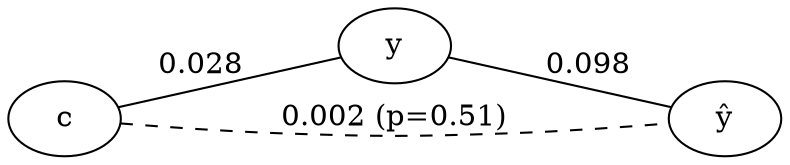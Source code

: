 graph {
	rankdir=LR
	c [label=c]
	y [label=y]
	yhat [label=<y&#770;>]
	c -- yhat [label="0.002 (p=0.51)" style=dashed]
	c -- y [label=0.028]
	y -- yhat [label=0.098]
}
